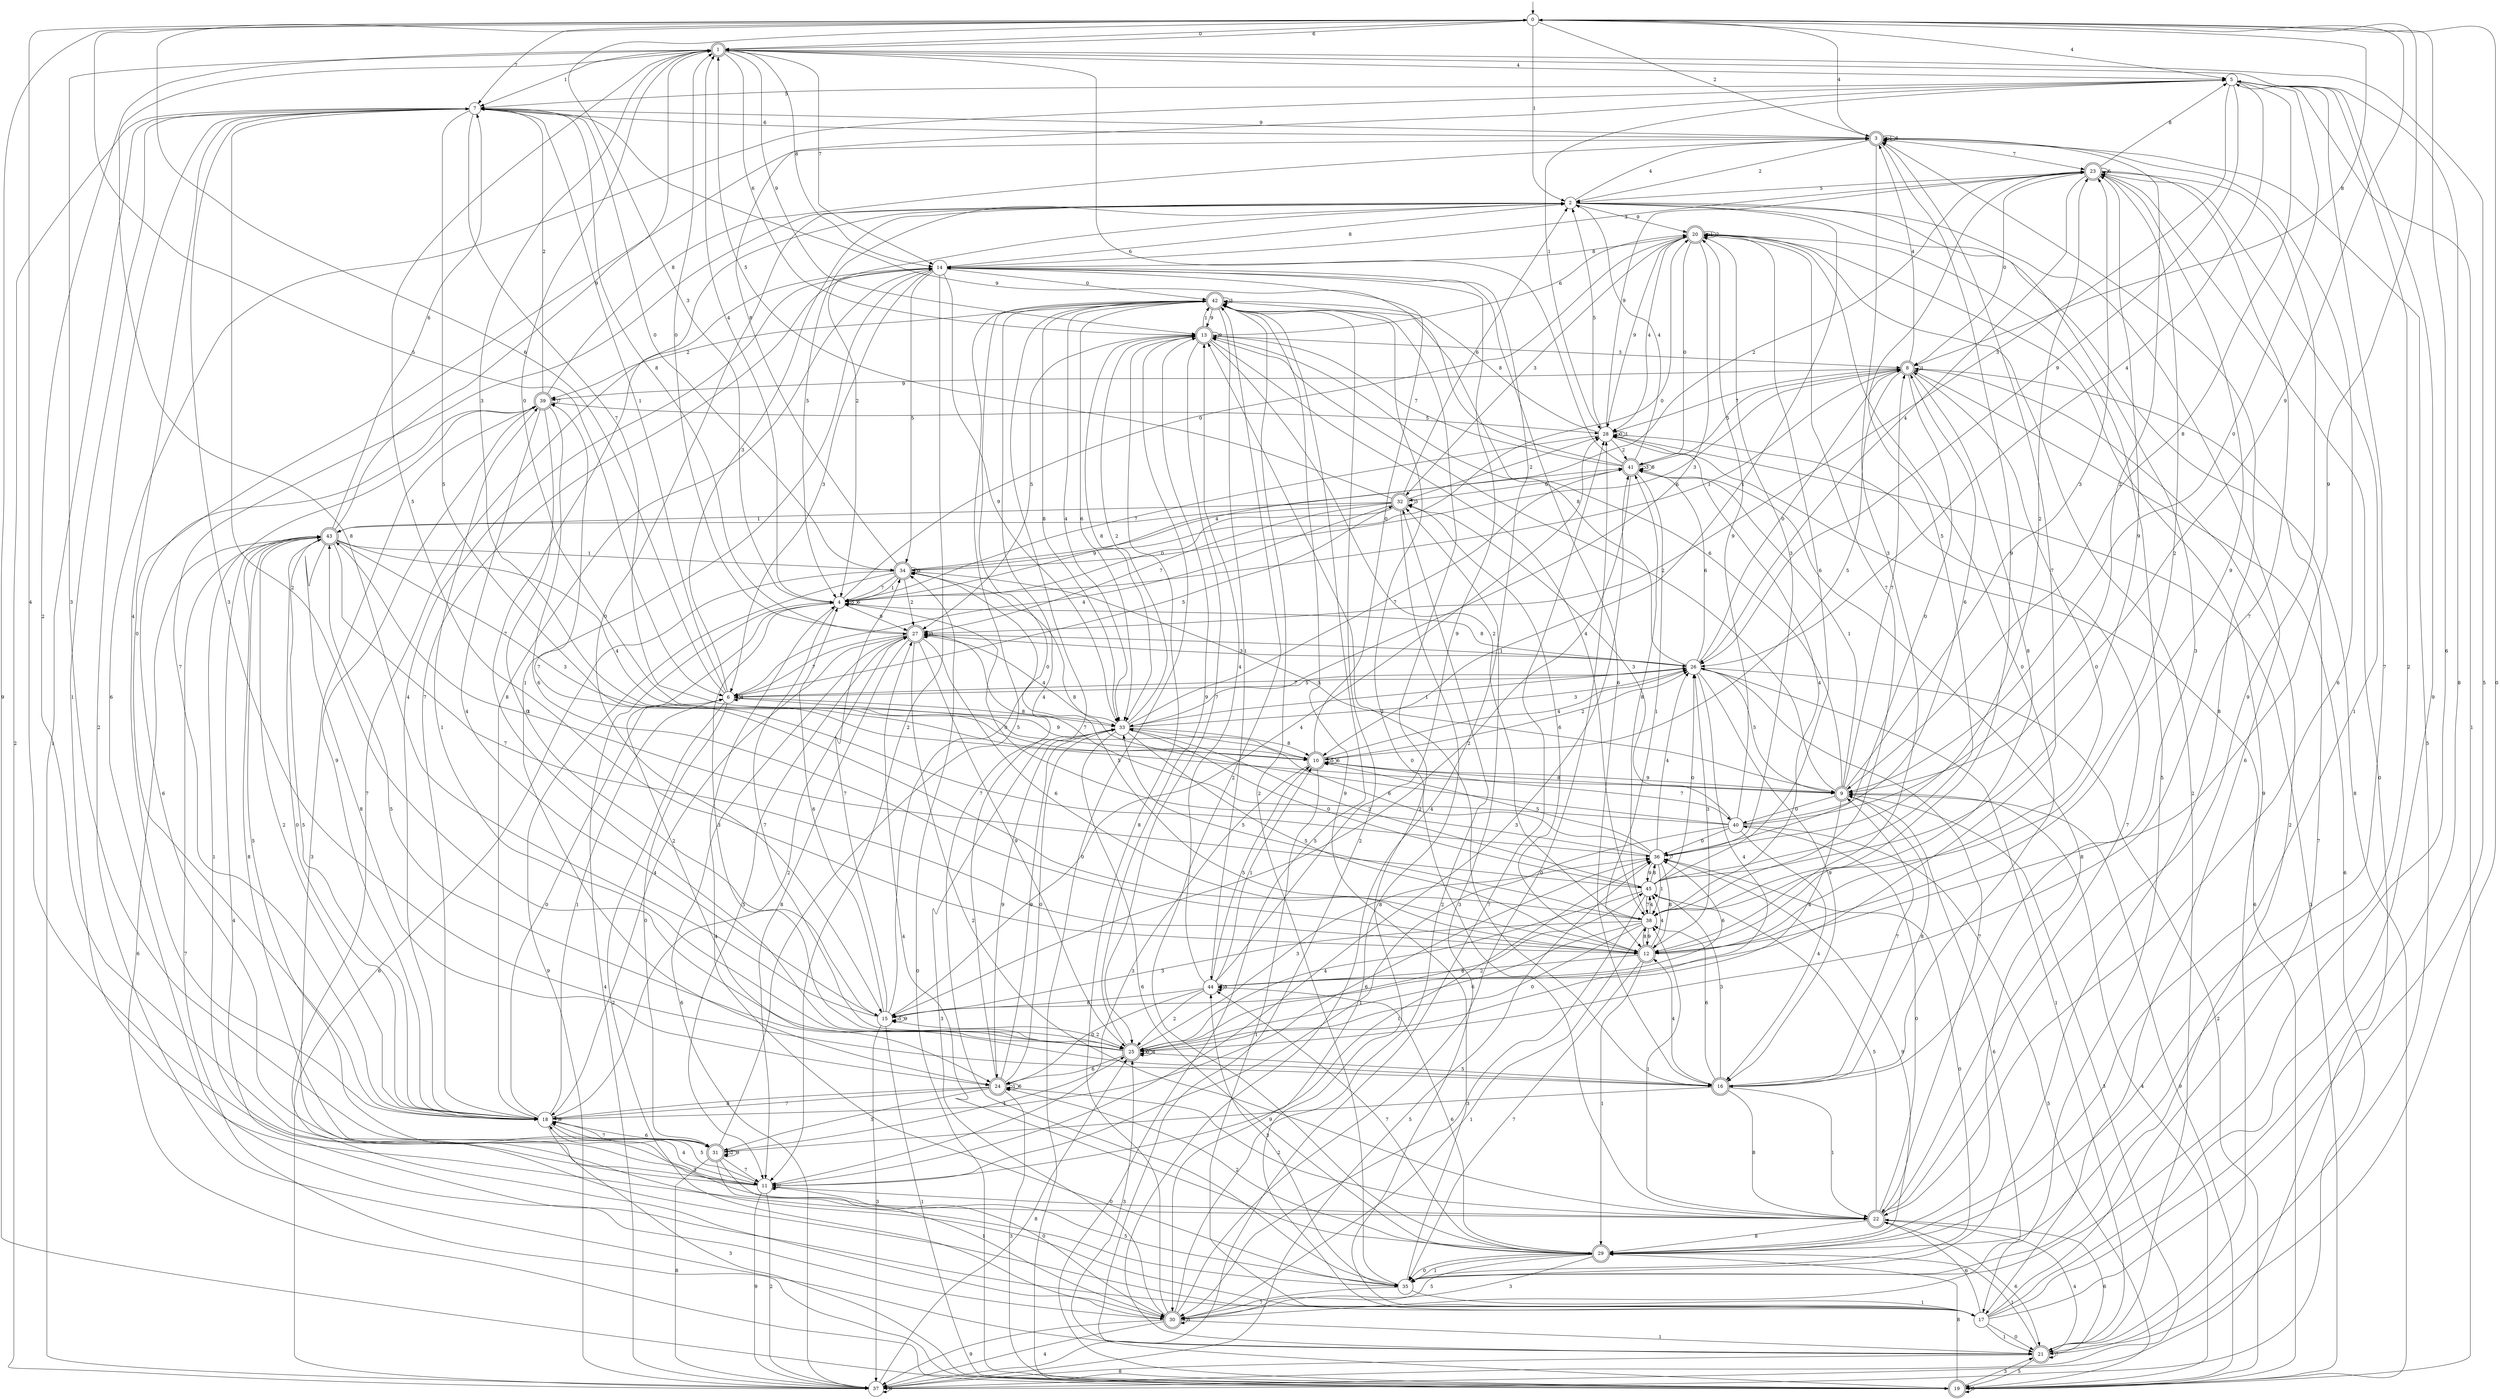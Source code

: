 digraph g {

	s0 [shape="circle" label="0"];
	s1 [shape="doublecircle" label="1"];
	s2 [shape="circle" label="2"];
	s3 [shape="doublecircle" label="3"];
	s4 [shape="circle" label="4"];
	s5 [shape="circle" label="5"];
	s6 [shape="circle" label="6"];
	s7 [shape="circle" label="7"];
	s8 [shape="doublecircle" label="8"];
	s9 [shape="doublecircle" label="9"];
	s10 [shape="doublecircle" label="10"];
	s11 [shape="circle" label="11"];
	s12 [shape="doublecircle" label="12"];
	s13 [shape="doublecircle" label="13"];
	s14 [shape="circle" label="14"];
	s15 [shape="circle" label="15"];
	s16 [shape="doublecircle" label="16"];
	s17 [shape="circle" label="17"];
	s18 [shape="circle" label="18"];
	s19 [shape="doublecircle" label="19"];
	s20 [shape="doublecircle" label="20"];
	s21 [shape="doublecircle" label="21"];
	s22 [shape="doublecircle" label="22"];
	s23 [shape="doublecircle" label="23"];
	s24 [shape="doublecircle" label="24"];
	s25 [shape="doublecircle" label="25"];
	s26 [shape="circle" label="26"];
	s27 [shape="doublecircle" label="27"];
	s28 [shape="circle" label="28"];
	s29 [shape="doublecircle" label="29"];
	s30 [shape="doublecircle" label="30"];
	s31 [shape="doublecircle" label="31"];
	s32 [shape="doublecircle" label="32"];
	s33 [shape="circle" label="33"];
	s34 [shape="doublecircle" label="34"];
	s35 [shape="circle" label="35"];
	s36 [shape="circle" label="36"];
	s37 [shape="circle" label="37"];
	s38 [shape="circle" label="38"];
	s39 [shape="doublecircle" label="39"];
	s40 [shape="circle" label="40"];
	s41 [shape="doublecircle" label="41"];
	s42 [shape="doublecircle" label="42"];
	s43 [shape="doublecircle" label="43"];
	s44 [shape="circle" label="44"];
	s45 [shape="circle" label="45"];
	s0 -> s1 [label="0"];
	s0 -> s2 [label="1"];
	s0 -> s3 [label="2"];
	s0 -> s4 [label="3"];
	s0 -> s5 [label="4"];
	s0 -> s6 [label="5"];
	s0 -> s1 [label="6"];
	s0 -> s7 [label="7"];
	s0 -> s8 [label="8"];
	s0 -> s9 [label="9"];
	s1 -> s10 [label="0"];
	s1 -> s7 [label="1"];
	s1 -> s11 [label="2"];
	s1 -> s10 [label="3"];
	s1 -> s5 [label="4"];
	s1 -> s12 [label="5"];
	s1 -> s13 [label="6"];
	s1 -> s14 [label="7"];
	s1 -> s14 [label="8"];
	s1 -> s13 [label="9"];
	s2 -> s15 [label="0"];
	s2 -> s10 [label="1"];
	s2 -> s4 [label="2"];
	s2 -> s16 [label="3"];
	s2 -> s3 [label="4"];
	s2 -> s4 [label="5"];
	s2 -> s17 [label="6"];
	s2 -> s18 [label="7"];
	s2 -> s19 [label="8"];
	s2 -> s20 [label="9"];
	s3 -> s18 [label="0"];
	s3 -> s3 [label="1"];
	s3 -> s2 [label="2"];
	s3 -> s12 [label="3"];
	s3 -> s0 [label="4"];
	s3 -> s21 [label="5"];
	s3 -> s22 [label="6"];
	s3 -> s23 [label="7"];
	s3 -> s3 [label="8"];
	s3 -> s12 [label="9"];
	s4 -> s20 [label="0"];
	s4 -> s8 [label="1"];
	s4 -> s24 [label="2"];
	s4 -> s25 [label="3"];
	s4 -> s1 [label="4"];
	s4 -> s4 [label="5"];
	s4 -> s4 [label="6"];
	s4 -> s25 [label="7"];
	s4 -> s26 [label="8"];
	s4 -> s27 [label="9"];
	s5 -> s9 [label="0"];
	s5 -> s28 [label="1"];
	s5 -> s29 [label="2"];
	s5 -> s27 [label="3"];
	s5 -> s26 [label="4"];
	s5 -> s7 [label="5"];
	s5 -> s30 [label="6"];
	s5 -> s29 [label="7"];
	s5 -> s9 [label="8"];
	s5 -> s26 [label="9"];
	s6 -> s31 [label="0"];
	s6 -> s7 [label="1"];
	s6 -> s30 [label="2"];
	s6 -> s2 [label="3"];
	s6 -> s6 [label="4"];
	s6 -> s32 [label="5"];
	s6 -> s0 [label="6"];
	s6 -> s26 [label="7"];
	s6 -> s33 [label="8"];
	s6 -> s10 [label="9"];
	s7 -> s34 [label="0"];
	s7 -> s35 [label="1"];
	s7 -> s21 [label="2"];
	s7 -> s16 [label="3"];
	s7 -> s18 [label="4"];
	s7 -> s36 [label="5"];
	s7 -> s3 [label="6"];
	s7 -> s33 [label="7"];
	s7 -> s27 [label="8"];
	s7 -> s3 [label="9"];
	s8 -> s36 [label="0"];
	s8 -> s8 [label="1"];
	s8 -> s35 [label="2"];
	s8 -> s34 [label="3"];
	s8 -> s3 [label="4"];
	s8 -> s10 [label="5"];
	s8 -> s37 [label="6"];
	s8 -> s28 [label="7"];
	s8 -> s38 [label="8"];
	s8 -> s39 [label="9"];
	s9 -> s40 [label="0"];
	s9 -> s41 [label="1"];
	s9 -> s13 [label="2"];
	s9 -> s23 [label="3"];
	s9 -> s15 [label="4"];
	s9 -> s26 [label="5"];
	s9 -> s42 [label="6"];
	s9 -> s8 [label="7"];
	s9 -> s16 [label="8"];
	s9 -> s19 [label="9"];
	s10 -> s14 [label="0"];
	s10 -> s17 [label="1"];
	s10 -> s26 [label="2"];
	s10 -> s11 [label="3"];
	s10 -> s26 [label="4"];
	s10 -> s10 [label="5"];
	s10 -> s10 [label="6"];
	s10 -> s40 [label="7"];
	s10 -> s9 [label="8"];
	s10 -> s9 [label="9"];
	s11 -> s22 [label="0"];
	s11 -> s36 [label="1"];
	s11 -> s37 [label="2"];
	s11 -> s41 [label="3"];
	s11 -> s0 [label="4"];
	s11 -> s18 [label="5"];
	s11 -> s39 [label="6"];
	s11 -> s11 [label="7"];
	s11 -> s43 [label="8"];
	s11 -> s37 [label="9"];
	s12 -> s8 [label="0"];
	s12 -> s29 [label="1"];
	s12 -> s44 [label="2"];
	s12 -> s26 [label="3"];
	s12 -> s45 [label="4"];
	s12 -> s34 [label="5"];
	s12 -> s32 [label="6"];
	s12 -> s35 [label="7"];
	s12 -> s38 [label="8"];
	s12 -> s0 [label="9"];
	s13 -> s19 [label="0"];
	s13 -> s42 [label="1"];
	s13 -> s38 [label="2"];
	s13 -> s8 [label="3"];
	s13 -> s38 [label="4"];
	s13 -> s27 [label="5"];
	s13 -> s20 [label="6"];
	s13 -> s25 [label="7"];
	s13 -> s33 [label="8"];
	s13 -> s13 [label="9"];
	s14 -> s42 [label="0"];
	s14 -> s24 [label="1"];
	s14 -> s11 [label="2"];
	s14 -> s6 [label="3"];
	s14 -> s18 [label="4"];
	s14 -> s34 [label="5"];
	s14 -> s16 [label="6"];
	s14 -> s18 [label="7"];
	s14 -> s2 [label="8"];
	s14 -> s33 [label="9"];
	s15 -> s42 [label="0"];
	s15 -> s19 [label="1"];
	s15 -> s25 [label="2"];
	s15 -> s37 [label="3"];
	s15 -> s28 [label="4"];
	s15 -> s15 [label="5"];
	s15 -> s4 [label="6"];
	s15 -> s34 [label="7"];
	s15 -> s1 [label="8"];
	s15 -> s15 [label="9"];
	s16 -> s20 [label="0"];
	s16 -> s22 [label="1"];
	s16 -> s13 [label="2"];
	s16 -> s45 [label="3"];
	s16 -> s12 [label="4"];
	s16 -> s43 [label="5"];
	s16 -> s38 [label="6"];
	s16 -> s9 [label="7"];
	s16 -> s22 [label="8"];
	s16 -> s31 [label="9"];
	s17 -> s21 [label="0"];
	s17 -> s21 [label="1"];
	s17 -> s42 [label="2"];
	s17 -> s32 [label="3"];
	s17 -> s43 [label="4"];
	s17 -> s1 [label="5"];
	s17 -> s22 [label="6"];
	s17 -> s8 [label="7"];
	s17 -> s1 [label="8"];
	s17 -> s5 [label="9"];
	s18 -> s6 [label="0"];
	s18 -> s6 [label="1"];
	s18 -> s27 [label="2"];
	s18 -> s19 [label="3"];
	s18 -> s11 [label="4"];
	s18 -> s43 [label="5"];
	s18 -> s36 [label="6"];
	s18 -> s31 [label="7"];
	s18 -> s14 [label="8"];
	s18 -> s18 [label="9"];
	s19 -> s34 [label="0"];
	s19 -> s5 [label="1"];
	s19 -> s42 [label="2"];
	s19 -> s21 [label="3"];
	s19 -> s9 [label="4"];
	s19 -> s19 [label="5"];
	s19 -> s43 [label="6"];
	s19 -> s43 [label="7"];
	s19 -> s29 [label="8"];
	s19 -> s0 [label="9"];
	s20 -> s41 [label="0"];
	s20 -> s20 [label="1"];
	s20 -> s20 [label="2"];
	s20 -> s32 [label="3"];
	s20 -> s28 [label="4"];
	s20 -> s17 [label="5"];
	s20 -> s33 [label="6"];
	s20 -> s38 [label="7"];
	s20 -> s14 [label="8"];
	s20 -> s28 [label="9"];
	s21 -> s0 [label="0"];
	s21 -> s29 [label="1"];
	s21 -> s20 [label="2"];
	s21 -> s25 [label="3"];
	s21 -> s14 [label="4"];
	s21 -> s19 [label="5"];
	s21 -> s22 [label="6"];
	s21 -> s21 [label="7"];
	s21 -> s37 [label="8"];
	s21 -> s20 [label="9"];
	s22 -> s40 [label="0"];
	s22 -> s38 [label="1"];
	s22 -> s24 [label="2"];
	s22 -> s18 [label="3"];
	s22 -> s21 [label="4"];
	s22 -> s45 [label="5"];
	s22 -> s21 [label="6"];
	s22 -> s28 [label="7"];
	s22 -> s29 [label="8"];
	s22 -> s23 [label="9"];
	s23 -> s8 [label="0"];
	s23 -> s29 [label="1"];
	s23 -> s43 [label="2"];
	s23 -> s14 [label="3"];
	s23 -> s26 [label="4"];
	s23 -> s2 [label="5"];
	s23 -> s23 [label="6"];
	s23 -> s25 [label="7"];
	s23 -> s5 [label="8"];
	s23 -> s12 [label="9"];
	s24 -> s33 [label="0"];
	s24 -> s24 [label="1"];
	s24 -> s29 [label="2"];
	s24 -> s19 [label="3"];
	s24 -> s42 [label="4"];
	s24 -> s31 [label="5"];
	s24 -> s24 [label="6"];
	s24 -> s18 [label="7"];
	s24 -> s18 [label="8"];
	s24 -> s33 [label="9"];
	s25 -> s25 [label="0"];
	s25 -> s39 [label="1"];
	s25 -> s7 [label="2"];
	s25 -> s36 [label="3"];
	s25 -> s25 [label="4"];
	s25 -> s16 [label="5"];
	s25 -> s24 [label="6"];
	s25 -> s2 [label="7"];
	s25 -> s45 [label="8"];
	s25 -> s13 [label="9"];
	s26 -> s8 [label="0"];
	s26 -> s21 [label="1"];
	s26 -> s19 [label="2"];
	s26 -> s27 [label="3"];
	s26 -> s25 [label="4"];
	s26 -> s6 [label="5"];
	s26 -> s41 [label="6"];
	s26 -> s22 [label="7"];
	s26 -> s13 [label="8"];
	s26 -> s16 [label="9"];
	s27 -> s1 [label="0"];
	s27 -> s26 [label="1"];
	s27 -> s22 [label="2"];
	s27 -> s27 [label="3"];
	s27 -> s18 [label="4"];
	s27 -> s11 [label="5"];
	s27 -> s12 [label="6"];
	s27 -> s6 [label="7"];
	s27 -> s11 [label="8"];
	s27 -> s25 [label="9"];
	s28 -> s28 [label="0"];
	s28 -> s28 [label="1"];
	s28 -> s41 [label="2"];
	s28 -> s19 [label="3"];
	s28 -> s38 [label="4"];
	s28 -> s2 [label="5"];
	s28 -> s19 [label="6"];
	s28 -> s4 [label="7"];
	s28 -> s42 [label="8"];
	s28 -> s23 [label="9"];
	s29 -> s35 [label="0"];
	s29 -> s35 [label="1"];
	s29 -> s42 [label="2"];
	s29 -> s30 [label="3"];
	s29 -> s27 [label="4"];
	s29 -> s30 [label="5"];
	s29 -> s44 [label="6"];
	s29 -> s44 [label="7"];
	s29 -> s41 [label="8"];
	s29 -> s36 [label="9"];
	s30 -> s28 [label="0"];
	s30 -> s21 [label="1"];
	s30 -> s32 [label="2"];
	s30 -> s33 [label="3"];
	s30 -> s37 [label="4"];
	s30 -> s30 [label="5"];
	s30 -> s9 [label="6"];
	s30 -> s14 [label="7"];
	s30 -> s13 [label="8"];
	s30 -> s37 [label="9"];
	s31 -> s30 [label="0"];
	s31 -> s30 [label="1"];
	s31 -> s31 [label="2"];
	s31 -> s1 [label="3"];
	s31 -> s25 [label="4"];
	s31 -> s42 [label="5"];
	s31 -> s18 [label="6"];
	s31 -> s11 [label="7"];
	s31 -> s37 [label="8"];
	s31 -> s31 [label="9"];
	s32 -> s4 [label="0"];
	s32 -> s43 [label="1"];
	s32 -> s28 [label="2"];
	s32 -> s32 [label="3"];
	s32 -> s6 [label="4"];
	s32 -> s1 [label="5"];
	s32 -> s2 [label="6"];
	s32 -> s27 [label="7"];
	s32 -> s30 [label="8"];
	s32 -> s4 [label="9"];
	s33 -> s45 [label="0"];
	s33 -> s26 [label="1"];
	s33 -> s13 [label="2"];
	s33 -> s26 [label="3"];
	s33 -> s27 [label="4"];
	s33 -> s12 [label="5"];
	s33 -> s29 [label="6"];
	s33 -> s41 [label="7"];
	s33 -> s10 [label="8"];
	s33 -> s24 [label="9"];
	s34 -> s20 [label="0"];
	s34 -> s4 [label="1"];
	s34 -> s27 [label="2"];
	s34 -> s9 [label="3"];
	s34 -> s41 [label="4"];
	s34 -> s34 [label="5"];
	s34 -> s37 [label="6"];
	s34 -> s4 [label="7"];
	s34 -> s5 [label="8"];
	s34 -> s37 [label="9"];
	s35 -> s36 [label="0"];
	s35 -> s17 [label="1"];
	s35 -> s42 [label="2"];
	s35 -> s44 [label="3"];
	s35 -> s4 [label="4"];
	s35 -> s11 [label="5"];
	s35 -> s0 [label="6"];
	s35 -> s30 [label="7"];
	s35 -> s3 [label="8"];
	s35 -> s42 [label="9"];
	s36 -> s4 [label="0"];
	s36 -> s38 [label="1"];
	s36 -> s23 [label="2"];
	s36 -> s20 [label="3"];
	s36 -> s26 [label="4"];
	s36 -> s10 [label="5"];
	s36 -> s33 [label="6"];
	s36 -> s36 [label="7"];
	s36 -> s12 [label="8"];
	s36 -> s45 [label="9"];
	s37 -> s23 [label="0"];
	s37 -> s7 [label="1"];
	s37 -> s7 [label="2"];
	s37 -> s9 [label="3"];
	s37 -> s4 [label="4"];
	s37 -> s36 [label="5"];
	s37 -> s27 [label="6"];
	s37 -> s28 [label="7"];
	s37 -> s25 [label="8"];
	s37 -> s37 [label="9"];
	s38 -> s25 [label="0"];
	s38 -> s30 [label="1"];
	s38 -> s23 [label="2"];
	s38 -> s15 [label="3"];
	s38 -> s45 [label="4"];
	s38 -> s33 [label="5"];
	s38 -> s25 [label="6"];
	s38 -> s39 [label="7"];
	s38 -> s41 [label="8"];
	s38 -> s12 [label="9"];
	s39 -> s15 [label="0"];
	s39 -> s17 [label="1"];
	s39 -> s7 [label="2"];
	s39 -> s17 [label="3"];
	s39 -> s15 [label="4"];
	s39 -> s28 [label="5"];
	s39 -> s12 [label="6"];
	s39 -> s39 [label="7"];
	s39 -> s3 [label="8"];
	s39 -> s18 [label="9"];
	s40 -> s36 [label="0"];
	s40 -> s11 [label="1"];
	s40 -> s3 [label="2"];
	s40 -> s32 [label="3"];
	s40 -> s16 [label="4"];
	s40 -> s19 [label="5"];
	s40 -> s8 [label="6"];
	s40 -> s27 [label="7"];
	s40 -> s34 [label="8"];
	s40 -> s20 [label="9"];
	s41 -> s32 [label="0"];
	s41 -> s12 [label="1"];
	s41 -> s15 [label="2"];
	s41 -> s41 [label="3"];
	s41 -> s2 [label="4"];
	s41 -> s8 [label="5"];
	s41 -> s1 [label="6"];
	s41 -> s13 [label="7"];
	s41 -> s41 [label="8"];
	s41 -> s7 [label="9"];
	s42 -> s22 [label="0"];
	s42 -> s44 [label="1"];
	s42 -> s39 [label="2"];
	s42 -> s42 [label="3"];
	s42 -> s33 [label="4"];
	s42 -> s19 [label="5"];
	s42 -> s33 [label="6"];
	s42 -> s35 [label="7"];
	s42 -> s33 [label="8"];
	s42 -> s13 [label="9"];
	s43 -> s18 [label="0"];
	s43 -> s34 [label="1"];
	s43 -> s18 [label="2"];
	s43 -> s9 [label="3"];
	s43 -> s10 [label="4"];
	s43 -> s31 [label="5"];
	s43 -> s7 [label="6"];
	s43 -> s12 [label="7"];
	s43 -> s24 [label="8"];
	s43 -> s1 [label="9"];
	s44 -> s24 [label="0"];
	s44 -> s10 [label="1"];
	s44 -> s25 [label="2"];
	s44 -> s44 [label="3"];
	s44 -> s13 [label="4"];
	s44 -> s10 [label="5"];
	s44 -> s36 [label="6"];
	s44 -> s3 [label="7"];
	s44 -> s15 [label="8"];
	s44 -> s14 [label="9"];
	s45 -> s26 [label="0"];
	s45 -> s43 [label="1"];
	s45 -> s33 [label="2"];
	s45 -> s30 [label="3"];
	s45 -> s25 [label="4"];
	s45 -> s23 [label="5"];
	s45 -> s20 [label="6"];
	s45 -> s38 [label="7"];
	s45 -> s36 [label="8"];
	s45 -> s23 [label="9"];

__start0 [label="" shape="none" width="0" height="0"];
__start0 -> s0;

}
